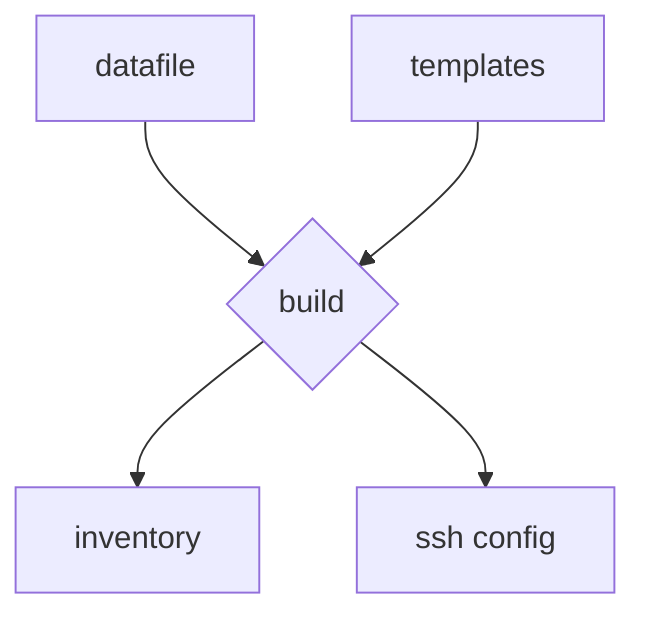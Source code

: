 ---
config:
  layout: "classic"
---
flowchart TD
A[datafile]
B[templates]
C{build}
D[inventory]
E[ssh config]
A & B --> C --> D & E